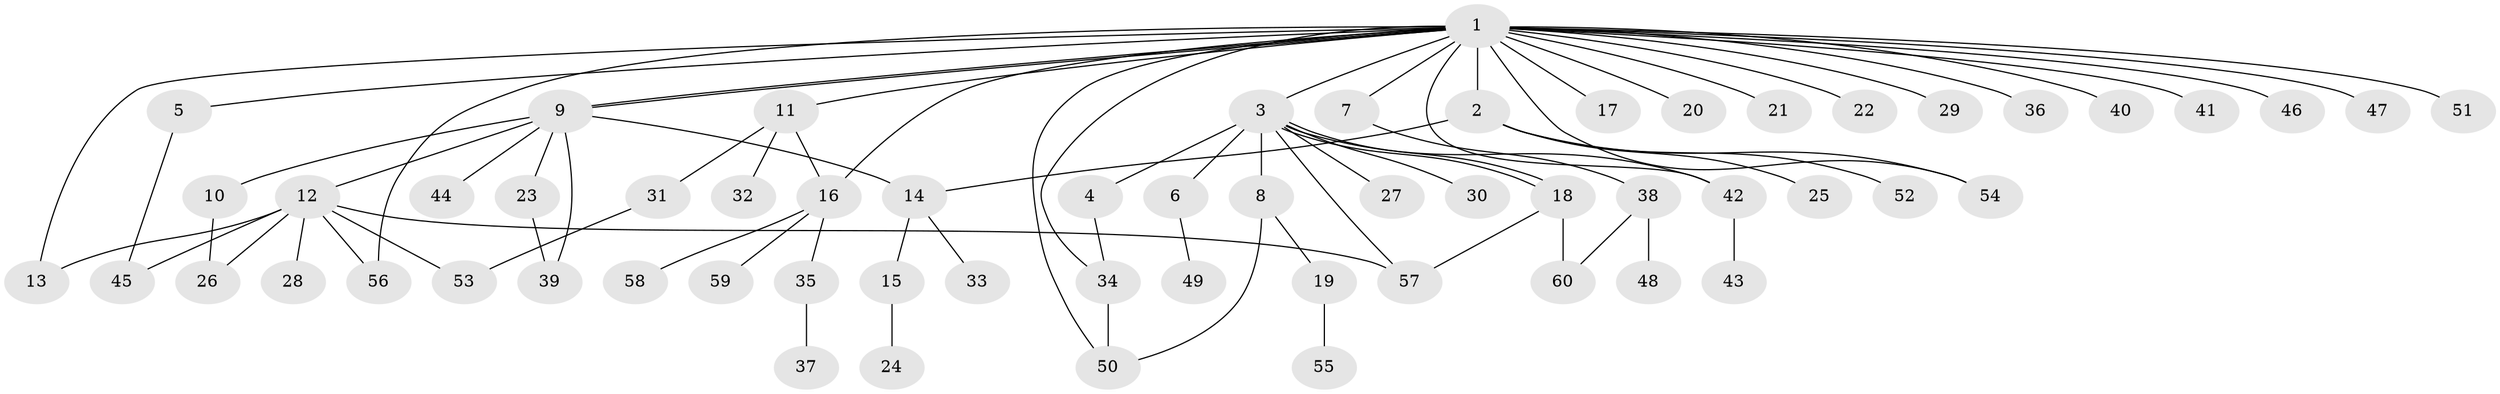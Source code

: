 // coarse degree distribution, {11: 0.041666666666666664, 7: 0.041666666666666664, 2: 0.08333333333333333, 1: 0.5, 3: 0.125, 5: 0.041666666666666664, 4: 0.16666666666666666}
// Generated by graph-tools (version 1.1) at 2025/50/03/04/25 22:50:07]
// undirected, 60 vertices, 77 edges
graph export_dot {
  node [color=gray90,style=filled];
  1;
  2;
  3;
  4;
  5;
  6;
  7;
  8;
  9;
  10;
  11;
  12;
  13;
  14;
  15;
  16;
  17;
  18;
  19;
  20;
  21;
  22;
  23;
  24;
  25;
  26;
  27;
  28;
  29;
  30;
  31;
  32;
  33;
  34;
  35;
  36;
  37;
  38;
  39;
  40;
  41;
  42;
  43;
  44;
  45;
  46;
  47;
  48;
  49;
  50;
  51;
  52;
  53;
  54;
  55;
  56;
  57;
  58;
  59;
  60;
  1 -- 2;
  1 -- 3;
  1 -- 5;
  1 -- 7;
  1 -- 9;
  1 -- 9;
  1 -- 11;
  1 -- 13;
  1 -- 16;
  1 -- 17;
  1 -- 20;
  1 -- 21;
  1 -- 22;
  1 -- 29;
  1 -- 34;
  1 -- 36;
  1 -- 40;
  1 -- 41;
  1 -- 42;
  1 -- 46;
  1 -- 47;
  1 -- 50;
  1 -- 51;
  1 -- 54;
  1 -- 56;
  2 -- 14;
  2 -- 25;
  2 -- 52;
  2 -- 54;
  3 -- 4;
  3 -- 6;
  3 -- 8;
  3 -- 18;
  3 -- 18;
  3 -- 27;
  3 -- 30;
  3 -- 42;
  3 -- 57;
  4 -- 34;
  5 -- 45;
  6 -- 49;
  7 -- 38;
  8 -- 19;
  8 -- 50;
  9 -- 10;
  9 -- 12;
  9 -- 14;
  9 -- 23;
  9 -- 39;
  9 -- 44;
  10 -- 26;
  11 -- 16;
  11 -- 31;
  11 -- 32;
  12 -- 13;
  12 -- 26;
  12 -- 28;
  12 -- 45;
  12 -- 53;
  12 -- 56;
  12 -- 57;
  14 -- 15;
  14 -- 33;
  15 -- 24;
  16 -- 35;
  16 -- 58;
  16 -- 59;
  18 -- 57;
  18 -- 60;
  19 -- 55;
  23 -- 39;
  31 -- 53;
  34 -- 50;
  35 -- 37;
  38 -- 48;
  38 -- 60;
  42 -- 43;
}
